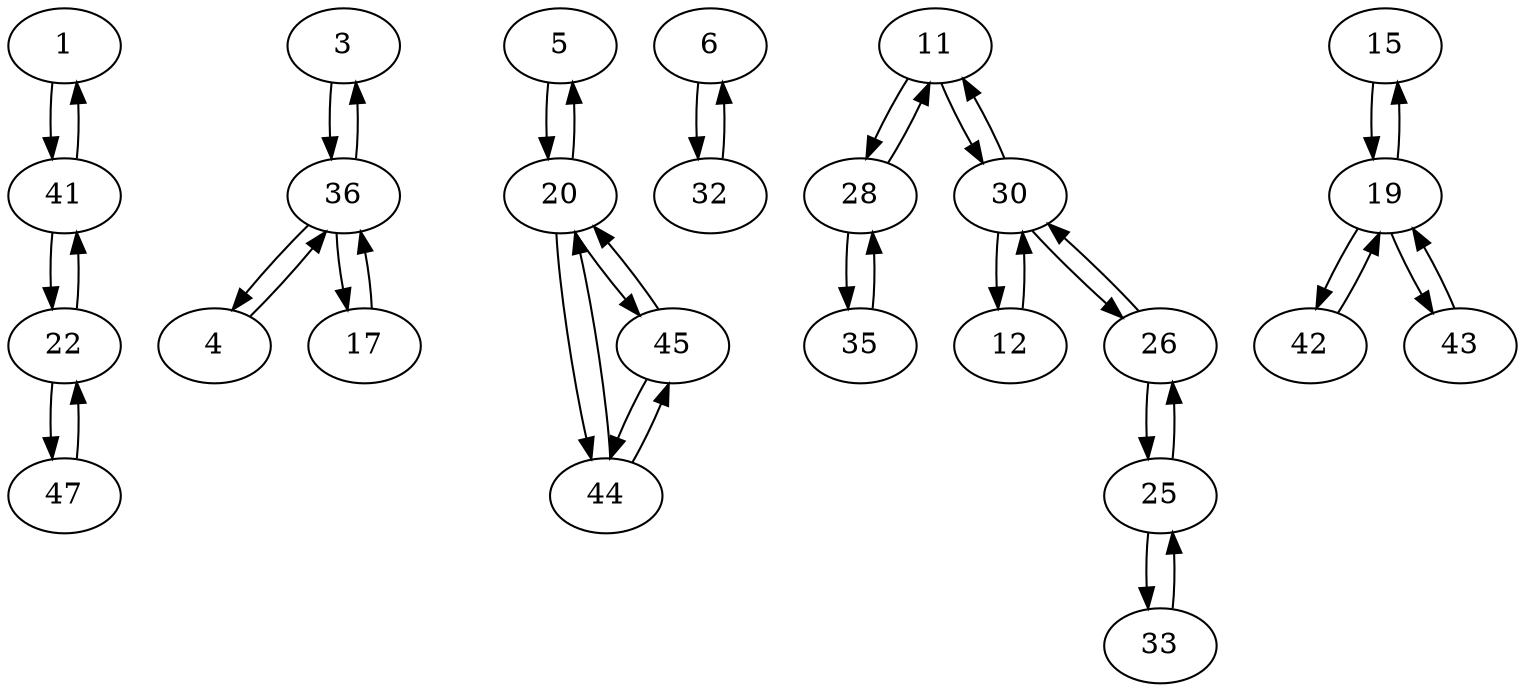 digraph G {
  1 -> 41;
  3 -> 36;
  4 -> 36;
  5 -> 20;
  6 -> 32;
  11 -> 28;
  11 -> 30;
  12 -> 30;
  15 -> 19;
  17 -> 36;
  19 -> 15;
  19 -> 42;
  19 -> 43;
  20 -> 5;
  20 -> 44;
  20 -> 45;
  22 -> 41;
  22 -> 47;
  25 -> 26;
  25 -> 33;
  26 -> 25;
  26 -> 30;
  28 -> 11;
  28 -> 35;
  30 -> 11;
  30 -> 12;
  30 -> 26;
  32 -> 6;
  33 -> 25;
  35 -> 28;
  36 -> 3;
  36 -> 4;
  36 -> 17;
  41 -> 1;
  41 -> 22;
  42 -> 19;
  43 -> 19;
  44 -> 20;
  44 -> 45;
  45 -> 20;
  45 -> 44;
  47 -> 22;
}